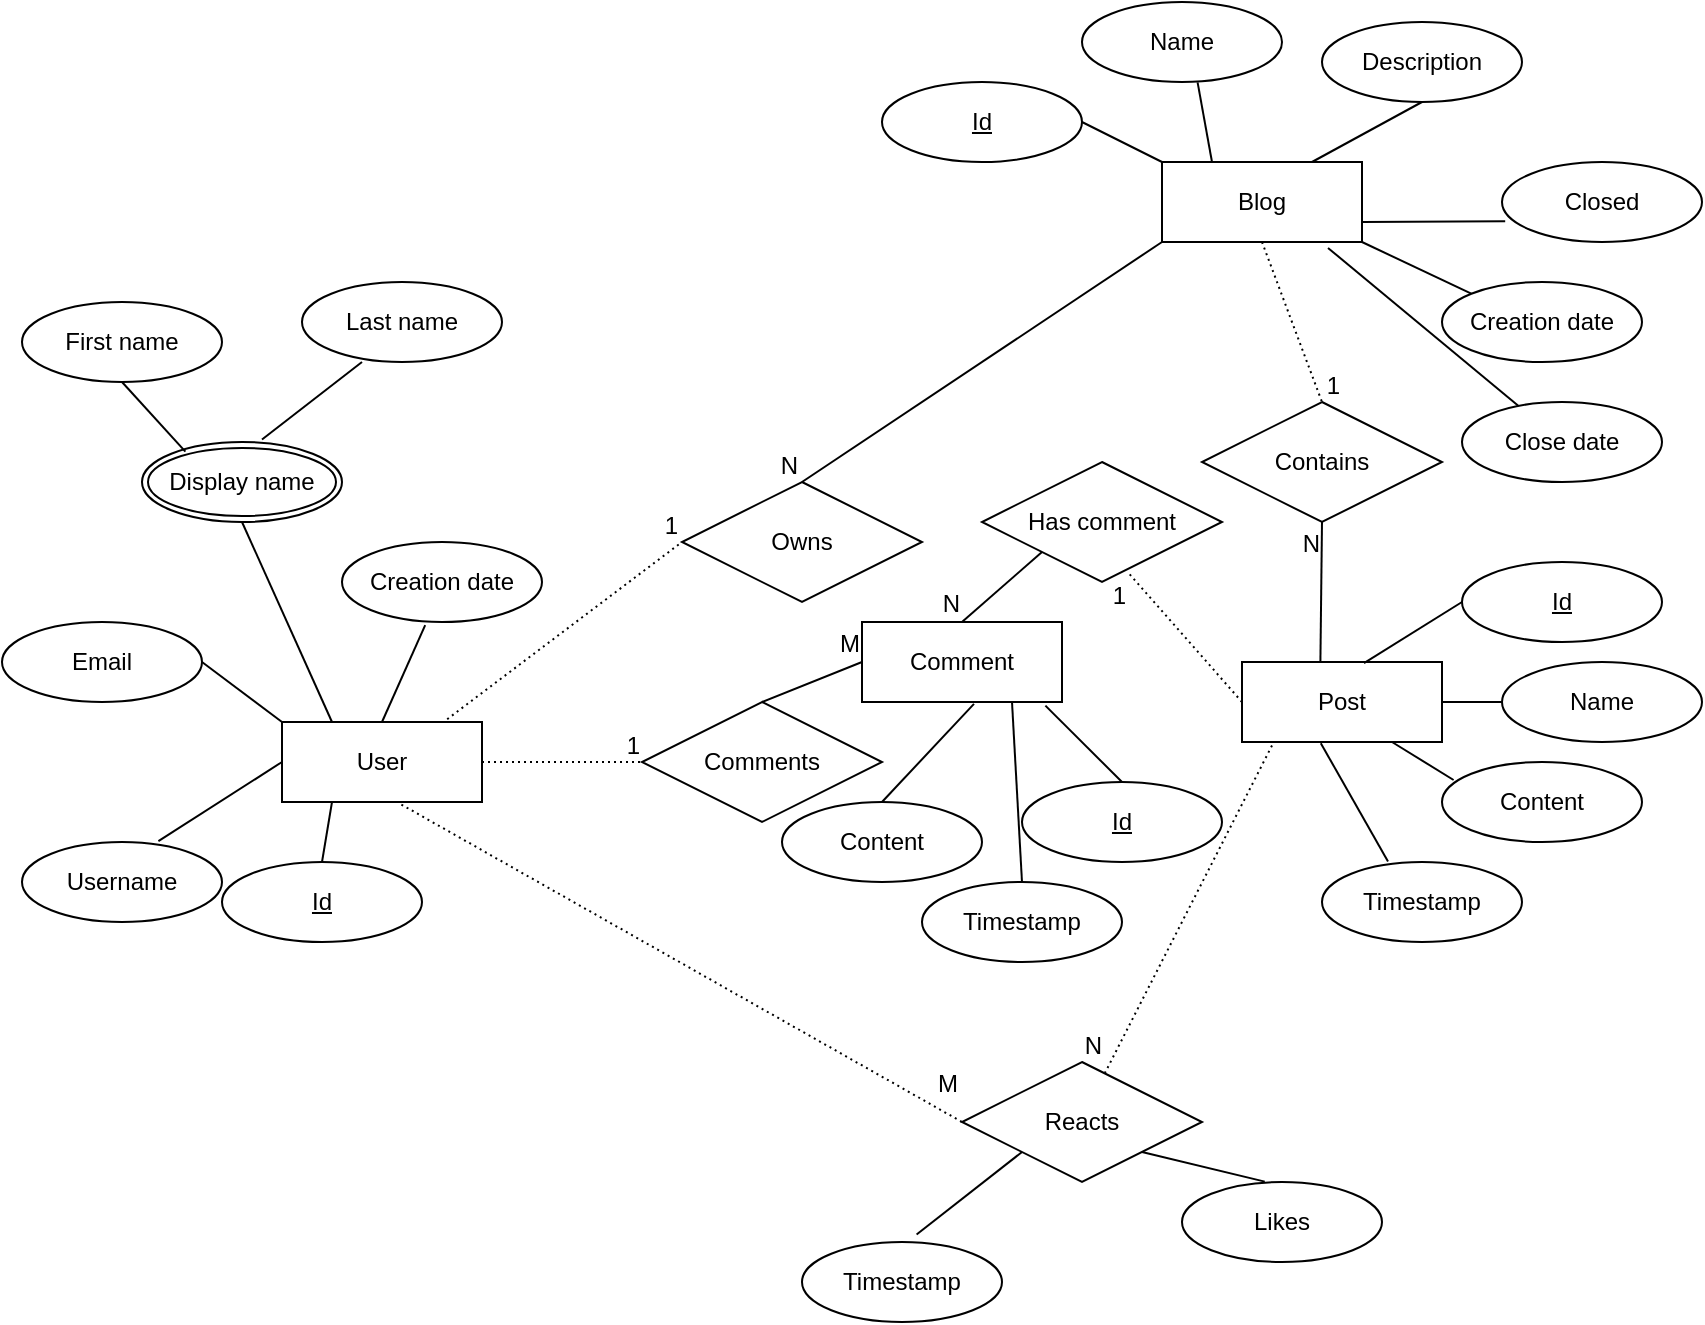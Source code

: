 <mxfile version="22.0.3" type="device" pages="2">
  <diagram id="QBBZsfTjLklfUlwgHT16" name="ER">
    <mxGraphModel dx="977" dy="1808" grid="1" gridSize="10" guides="1" tooltips="1" connect="1" arrows="1" fold="1" page="1" pageScale="1" pageWidth="850" pageHeight="1100" math="0" shadow="0">
      <root>
        <mxCell id="0" />
        <mxCell id="1" parent="0" />
        <mxCell id="vgqn45oNSrPJMTY8AZsU-1" value="User" style="whiteSpace=wrap;html=1;align=center;" parent="1" vertex="1">
          <mxGeometry x="200" y="240" width="100" height="40" as="geometry" />
        </mxCell>
        <mxCell id="vgqn45oNSrPJMTY8AZsU-2" value="Blog" style="whiteSpace=wrap;html=1;align=center;" parent="1" vertex="1">
          <mxGeometry x="640" y="-40" width="100" height="40" as="geometry" />
        </mxCell>
        <mxCell id="vgqn45oNSrPJMTY8AZsU-3" value="Post" style="whiteSpace=wrap;html=1;align=center;" parent="1" vertex="1">
          <mxGeometry x="680" y="210" width="100" height="40" as="geometry" />
        </mxCell>
        <mxCell id="vgqn45oNSrPJMTY8AZsU-6" value="" style="endArrow=none;html=1;rounded=0;entryX=0;entryY=0.5;entryDx=0;entryDy=0;exitX=0.682;exitY=-0.01;exitDx=0;exitDy=0;exitPerimeter=0;" parent="1" source="jcByMUfJDWqmCPSf8ufL-3" target="vgqn45oNSrPJMTY8AZsU-1" edge="1">
          <mxGeometry relative="1" as="geometry">
            <mxPoint x="155.201" y="295.796" as="sourcePoint" />
            <mxPoint x="300" y="180" as="targetPoint" />
          </mxGeometry>
        </mxCell>
        <mxCell id="vgqn45oNSrPJMTY8AZsU-7" value="Email" style="ellipse;whiteSpace=wrap;html=1;align=center;" parent="1" vertex="1">
          <mxGeometry x="60" y="190" width="100" height="40" as="geometry" />
        </mxCell>
        <mxCell id="vgqn45oNSrPJMTY8AZsU-8" value="" style="endArrow=none;html=1;rounded=0;exitX=1;exitY=0.5;exitDx=0;exitDy=0;entryX=0;entryY=0;entryDx=0;entryDy=0;" parent="1" source="vgqn45oNSrPJMTY8AZsU-7" target="vgqn45oNSrPJMTY8AZsU-1" edge="1">
          <mxGeometry relative="1" as="geometry">
            <mxPoint x="160" y="210" as="sourcePoint" />
            <mxPoint x="195" y="242" as="targetPoint" />
          </mxGeometry>
        </mxCell>
        <mxCell id="vgqn45oNSrPJMTY8AZsU-12" value="Owns" style="shape=rhombus;perimeter=rhombusPerimeter;whiteSpace=wrap;html=1;align=center;" parent="1" vertex="1">
          <mxGeometry x="400" y="120" width="120" height="60" as="geometry" />
        </mxCell>
        <mxCell id="Iti55XFrisjY62xXUfm9-5" value="Id" style="ellipse;whiteSpace=wrap;html=1;align=center;fontStyle=4;" parent="1" vertex="1">
          <mxGeometry x="500" y="-80" width="100" height="40" as="geometry" />
        </mxCell>
        <mxCell id="Iti55XFrisjY62xXUfm9-6" value="Name" style="ellipse;whiteSpace=wrap;html=1;align=center;" parent="1" vertex="1">
          <mxGeometry x="600" y="-120" width="100" height="40" as="geometry" />
        </mxCell>
        <mxCell id="Iti55XFrisjY62xXUfm9-7" value="Description" style="ellipse;whiteSpace=wrap;html=1;align=center;" parent="1" vertex="1">
          <mxGeometry x="720" y="-110" width="100" height="40" as="geometry" />
        </mxCell>
        <mxCell id="Iti55XFrisjY62xXUfm9-10" value="" style="endArrow=none;html=1;rounded=0;entryX=0;entryY=0;entryDx=0;entryDy=0;exitX=1;exitY=0.5;exitDx=0;exitDy=0;" parent="1" source="Iti55XFrisjY62xXUfm9-5" target="vgqn45oNSrPJMTY8AZsU-2" edge="1">
          <mxGeometry relative="1" as="geometry">
            <mxPoint x="590" y="-50" as="sourcePoint" />
            <mxPoint x="750" y="-50" as="targetPoint" />
          </mxGeometry>
        </mxCell>
        <mxCell id="Iti55XFrisjY62xXUfm9-11" value="" style="endArrow=none;html=1;rounded=0;exitX=0.578;exitY=1.005;exitDx=0;exitDy=0;exitPerimeter=0;entryX=0.25;entryY=0;entryDx=0;entryDy=0;" parent="1" source="Iti55XFrisjY62xXUfm9-6" target="vgqn45oNSrPJMTY8AZsU-2" edge="1">
          <mxGeometry relative="1" as="geometry">
            <mxPoint x="670" y="-70" as="sourcePoint" />
            <mxPoint x="830" y="-70" as="targetPoint" />
          </mxGeometry>
        </mxCell>
        <mxCell id="Iti55XFrisjY62xXUfm9-17" value="" style="endArrow=none;html=1;rounded=0;exitX=0.5;exitY=1;exitDx=0;exitDy=0;entryX=0.75;entryY=0;entryDx=0;entryDy=0;" parent="1" source="Iti55XFrisjY62xXUfm9-7" target="vgqn45oNSrPJMTY8AZsU-2" edge="1">
          <mxGeometry relative="1" as="geometry">
            <mxPoint x="770" y="-50" as="sourcePoint" />
            <mxPoint x="930" y="-50" as="targetPoint" />
          </mxGeometry>
        </mxCell>
        <mxCell id="7mkdaK61pJ0_qDaH9oDV-1" value="Contains" style="shape=rhombus;perimeter=rhombusPerimeter;whiteSpace=wrap;html=1;align=center;" parent="1" vertex="1">
          <mxGeometry x="660" y="80" width="120" height="60" as="geometry" />
        </mxCell>
        <mxCell id="7mkdaK61pJ0_qDaH9oDV-4" value="Comments" style="shape=rhombus;perimeter=rhombusPerimeter;whiteSpace=wrap;html=1;align=center;" parent="1" vertex="1">
          <mxGeometry x="380" y="230" width="120" height="60" as="geometry" />
        </mxCell>
        <mxCell id="7mkdaK61pJ0_qDaH9oDV-7" value="Content" style="ellipse;whiteSpace=wrap;html=1;align=center;" parent="1" vertex="1">
          <mxGeometry x="450" y="280" width="100" height="40" as="geometry" />
        </mxCell>
        <mxCell id="7mkdaK61pJ0_qDaH9oDV-10" value="Timestamp" style="ellipse;whiteSpace=wrap;html=1;align=center;" parent="1" vertex="1">
          <mxGeometry x="520" y="320" width="100" height="40" as="geometry" />
        </mxCell>
        <mxCell id="7mkdaK61pJ0_qDaH9oDV-13" value="Reacts" style="shape=rhombus;perimeter=rhombusPerimeter;whiteSpace=wrap;html=1;align=center;" parent="1" vertex="1">
          <mxGeometry x="540" y="410" width="120" height="60" as="geometry" />
        </mxCell>
        <mxCell id="7mkdaK61pJ0_qDaH9oDV-17" value="Id" style="ellipse;whiteSpace=wrap;html=1;align=center;fontStyle=4;" parent="1" vertex="1">
          <mxGeometry x="790" y="160" width="100" height="40" as="geometry" />
        </mxCell>
        <mxCell id="7mkdaK61pJ0_qDaH9oDV-19" value="Name" style="ellipse;whiteSpace=wrap;html=1;align=center;" parent="1" vertex="1">
          <mxGeometry x="810" y="210" width="100" height="40" as="geometry" />
        </mxCell>
        <mxCell id="7mkdaK61pJ0_qDaH9oDV-20" value="Content" style="ellipse;whiteSpace=wrap;html=1;align=center;" parent="1" vertex="1">
          <mxGeometry x="780" y="260" width="100" height="40" as="geometry" />
        </mxCell>
        <mxCell id="7mkdaK61pJ0_qDaH9oDV-22" value="Likes" style="ellipse;whiteSpace=wrap;html=1;align=center;" parent="1" vertex="1">
          <mxGeometry x="650" y="470" width="100" height="40" as="geometry" />
        </mxCell>
        <mxCell id="7mkdaK61pJ0_qDaH9oDV-23" value="" style="endArrow=none;html=1;rounded=0;exitX=1;exitY=1;exitDx=0;exitDy=0;entryX=0.414;entryY=-0.005;entryDx=0;entryDy=0;entryPerimeter=0;" parent="1" source="7mkdaK61pJ0_qDaH9oDV-13" target="7mkdaK61pJ0_qDaH9oDV-22" edge="1">
          <mxGeometry relative="1" as="geometry">
            <mxPoint x="630" y="460" as="sourcePoint" />
            <mxPoint x="790" y="460" as="targetPoint" />
          </mxGeometry>
        </mxCell>
        <mxCell id="7mkdaK61pJ0_qDaH9oDV-24" value="Timestamp" style="ellipse;whiteSpace=wrap;html=1;align=center;" parent="1" vertex="1">
          <mxGeometry x="720" y="310" width="100" height="40" as="geometry" />
        </mxCell>
        <mxCell id="7mkdaK61pJ0_qDaH9oDV-25" value="" style="endArrow=none;html=1;rounded=0;entryX=0.56;entryY=1.023;entryDx=0;entryDy=0;exitX=0.5;exitY=0;exitDx=0;exitDy=0;entryPerimeter=0;" parent="1" source="7mkdaK61pJ0_qDaH9oDV-7" target="D5YpH9xI_lSMcHo7-GSZ-1" edge="1">
          <mxGeometry relative="1" as="geometry">
            <mxPoint x="330" y="310" as="sourcePoint" />
            <mxPoint x="490" y="310" as="targetPoint" />
          </mxGeometry>
        </mxCell>
        <mxCell id="7mkdaK61pJ0_qDaH9oDV-26" value="" style="endArrow=none;html=1;rounded=0;exitX=0.75;exitY=1;exitDx=0;exitDy=0;entryX=0.5;entryY=0;entryDx=0;entryDy=0;" parent="1" source="D5YpH9xI_lSMcHo7-GSZ-1" target="7mkdaK61pJ0_qDaH9oDV-10" edge="1">
          <mxGeometry relative="1" as="geometry">
            <mxPoint x="490" y="370" as="sourcePoint" />
            <mxPoint x="650" y="370" as="targetPoint" />
          </mxGeometry>
        </mxCell>
        <mxCell id="7mkdaK61pJ0_qDaH9oDV-28" value="" style="endArrow=none;html=1;rounded=0;exitX=0.394;exitY=1.015;exitDx=0;exitDy=0;exitPerimeter=0;entryX=0.33;entryY=-0.005;entryDx=0;entryDy=0;entryPerimeter=0;" parent="1" source="vgqn45oNSrPJMTY8AZsU-3" target="7mkdaK61pJ0_qDaH9oDV-24" edge="1">
          <mxGeometry relative="1" as="geometry">
            <mxPoint x="680" y="400" as="sourcePoint" />
            <mxPoint x="840" y="400" as="targetPoint" />
          </mxGeometry>
        </mxCell>
        <mxCell id="7mkdaK61pJ0_qDaH9oDV-29" value="" style="endArrow=none;html=1;rounded=0;exitX=0.75;exitY=1;exitDx=0;exitDy=0;entryX=0.058;entryY=0.225;entryDx=0;entryDy=0;entryPerimeter=0;" parent="1" source="vgqn45oNSrPJMTY8AZsU-3" target="7mkdaK61pJ0_qDaH9oDV-20" edge="1">
          <mxGeometry relative="1" as="geometry">
            <mxPoint x="770" y="270" as="sourcePoint" />
            <mxPoint x="930" y="270" as="targetPoint" />
          </mxGeometry>
        </mxCell>
        <mxCell id="7mkdaK61pJ0_qDaH9oDV-30" value="" style="endArrow=none;html=1;rounded=0;exitX=1;exitY=0.5;exitDx=0;exitDy=0;entryX=0;entryY=0.5;entryDx=0;entryDy=0;" parent="1" source="vgqn45oNSrPJMTY8AZsU-3" target="7mkdaK61pJ0_qDaH9oDV-19" edge="1">
          <mxGeometry relative="1" as="geometry">
            <mxPoint x="890" y="260" as="sourcePoint" />
            <mxPoint x="1050" y="260" as="targetPoint" />
          </mxGeometry>
        </mxCell>
        <mxCell id="7mkdaK61pJ0_qDaH9oDV-31" value="" style="endArrow=none;html=1;rounded=0;exitX=0.61;exitY=0.015;exitDx=0;exitDy=0;exitPerimeter=0;entryX=0;entryY=0.5;entryDx=0;entryDy=0;" parent="1" source="vgqn45oNSrPJMTY8AZsU-3" target="7mkdaK61pJ0_qDaH9oDV-17" edge="1">
          <mxGeometry relative="1" as="geometry">
            <mxPoint x="730" y="160" as="sourcePoint" />
            <mxPoint x="890" y="160" as="targetPoint" />
          </mxGeometry>
        </mxCell>
        <mxCell id="7mkdaK61pJ0_qDaH9oDV-32" value="" style="endArrow=none;html=1;rounded=0;dashed=1;dashPattern=1 2;exitX=0.826;exitY=-0.035;exitDx=0;exitDy=0;exitPerimeter=0;entryX=0;entryY=0.5;entryDx=0;entryDy=0;" parent="1" source="vgqn45oNSrPJMTY8AZsU-1" target="vgqn45oNSrPJMTY8AZsU-12" edge="1">
          <mxGeometry relative="1" as="geometry">
            <mxPoint x="290" y="220" as="sourcePoint" />
            <mxPoint x="450" y="220" as="targetPoint" />
          </mxGeometry>
        </mxCell>
        <mxCell id="7mkdaK61pJ0_qDaH9oDV-33" value="1" style="resizable=0;html=1;whiteSpace=wrap;align=right;verticalAlign=bottom;" parent="7mkdaK61pJ0_qDaH9oDV-32" connectable="0" vertex="1">
          <mxGeometry x="1" relative="1" as="geometry" />
        </mxCell>
        <mxCell id="7mkdaK61pJ0_qDaH9oDV-34" value="" style="endArrow=none;html=1;rounded=0;exitX=0;exitY=1;exitDx=0;exitDy=0;entryX=0.5;entryY=0;entryDx=0;entryDy=0;" parent="1" source="vgqn45oNSrPJMTY8AZsU-2" target="vgqn45oNSrPJMTY8AZsU-12" edge="1">
          <mxGeometry relative="1" as="geometry">
            <mxPoint x="390" y="210" as="sourcePoint" />
            <mxPoint x="550" y="210" as="targetPoint" />
          </mxGeometry>
        </mxCell>
        <mxCell id="7mkdaK61pJ0_qDaH9oDV-35" value="N" style="resizable=0;html=1;whiteSpace=wrap;align=right;verticalAlign=bottom;" parent="7mkdaK61pJ0_qDaH9oDV-34" connectable="0" vertex="1">
          <mxGeometry x="1" relative="1" as="geometry" />
        </mxCell>
        <mxCell id="7mkdaK61pJ0_qDaH9oDV-36" value="" style="endArrow=none;html=1;rounded=0;dashed=1;dashPattern=1 2;exitX=0.5;exitY=1;exitDx=0;exitDy=0;entryX=0.5;entryY=0;entryDx=0;entryDy=0;" parent="1" source="vgqn45oNSrPJMTY8AZsU-2" target="7mkdaK61pJ0_qDaH9oDV-1" edge="1">
          <mxGeometry relative="1" as="geometry">
            <mxPoint x="660" y="20" as="sourcePoint" />
            <mxPoint x="820" y="20" as="targetPoint" />
          </mxGeometry>
        </mxCell>
        <mxCell id="7mkdaK61pJ0_qDaH9oDV-37" value="1" style="resizable=0;html=1;whiteSpace=wrap;align=right;verticalAlign=bottom;" parent="7mkdaK61pJ0_qDaH9oDV-36" connectable="0" vertex="1">
          <mxGeometry x="1" relative="1" as="geometry">
            <mxPoint x="10" as="offset" />
          </mxGeometry>
        </mxCell>
        <mxCell id="7mkdaK61pJ0_qDaH9oDV-38" value="" style="endArrow=none;html=1;rounded=0;entryX=0.5;entryY=1;entryDx=0;entryDy=0;exitX=0.392;exitY=-0.001;exitDx=0;exitDy=0;exitPerimeter=0;" parent="1" source="vgqn45oNSrPJMTY8AZsU-3" target="7mkdaK61pJ0_qDaH9oDV-1" edge="1">
          <mxGeometry relative="1" as="geometry">
            <mxPoint x="570" y="170" as="sourcePoint" />
            <mxPoint x="730" y="170" as="targetPoint" />
          </mxGeometry>
        </mxCell>
        <mxCell id="7mkdaK61pJ0_qDaH9oDV-39" value="N" style="resizable=0;html=1;whiteSpace=wrap;align=right;verticalAlign=bottom;" parent="7mkdaK61pJ0_qDaH9oDV-38" connectable="0" vertex="1">
          <mxGeometry x="1" relative="1" as="geometry">
            <mxPoint y="20" as="offset" />
          </mxGeometry>
        </mxCell>
        <mxCell id="7mkdaK61pJ0_qDaH9oDV-40" value="" style="endArrow=none;html=1;rounded=0;dashed=1;dashPattern=1 2;exitX=1;exitY=0.5;exitDx=0;exitDy=0;" parent="1" source="vgqn45oNSrPJMTY8AZsU-1" edge="1">
          <mxGeometry relative="1" as="geometry">
            <mxPoint x="310" y="250" as="sourcePoint" />
            <mxPoint x="380" y="260" as="targetPoint" />
          </mxGeometry>
        </mxCell>
        <mxCell id="7mkdaK61pJ0_qDaH9oDV-41" value="1" style="resizable=0;html=1;whiteSpace=wrap;align=right;verticalAlign=bottom;" parent="7mkdaK61pJ0_qDaH9oDV-40" connectable="0" vertex="1">
          <mxGeometry x="1" relative="1" as="geometry" />
        </mxCell>
        <mxCell id="7mkdaK61pJ0_qDaH9oDV-42" value="" style="endArrow=none;html=1;rounded=0;dashed=1;dashPattern=1 2;exitX=0;exitY=0.5;exitDx=0;exitDy=0;entryX=0.612;entryY=0.928;entryDx=0;entryDy=0;entryPerimeter=0;" parent="1" source="vgqn45oNSrPJMTY8AZsU-3" target="D5YpH9xI_lSMcHo7-GSZ-7" edge="1">
          <mxGeometry relative="1" as="geometry">
            <mxPoint x="510" y="200" as="sourcePoint" />
            <mxPoint x="620" y="190" as="targetPoint" />
          </mxGeometry>
        </mxCell>
        <mxCell id="7mkdaK61pJ0_qDaH9oDV-43" value="1" style="resizable=0;html=1;whiteSpace=wrap;align=right;verticalAlign=bottom;" parent="7mkdaK61pJ0_qDaH9oDV-42" connectable="0" vertex="1">
          <mxGeometry x="1" relative="1" as="geometry">
            <mxPoint y="20" as="offset" />
          </mxGeometry>
        </mxCell>
        <mxCell id="7mkdaK61pJ0_qDaH9oDV-44" value="" style="endArrow=none;html=1;rounded=0;dashed=1;dashPattern=1 2;exitX=0.597;exitY=1.032;exitDx=0;exitDy=0;exitPerimeter=0;entryX=0;entryY=0.5;entryDx=0;entryDy=0;" parent="1" source="vgqn45oNSrPJMTY8AZsU-1" target="7mkdaK61pJ0_qDaH9oDV-13" edge="1">
          <mxGeometry relative="1" as="geometry">
            <mxPoint x="300" y="440" as="sourcePoint" />
            <mxPoint x="460" y="440" as="targetPoint" />
          </mxGeometry>
        </mxCell>
        <mxCell id="7mkdaK61pJ0_qDaH9oDV-45" value="M" style="resizable=0;html=1;whiteSpace=wrap;align=right;verticalAlign=bottom;" parent="7mkdaK61pJ0_qDaH9oDV-44" connectable="0" vertex="1">
          <mxGeometry x="1" relative="1" as="geometry">
            <mxPoint y="-10" as="offset" />
          </mxGeometry>
        </mxCell>
        <mxCell id="7mkdaK61pJ0_qDaH9oDV-46" value="" style="endArrow=none;html=1;rounded=0;dashed=1;dashPattern=1 2;exitX=0.15;exitY=1.044;exitDx=0;exitDy=0;exitPerimeter=0;entryX=0.596;entryY=0.09;entryDx=0;entryDy=0;entryPerimeter=0;" parent="1" source="vgqn45oNSrPJMTY8AZsU-3" target="7mkdaK61pJ0_qDaH9oDV-13" edge="1">
          <mxGeometry relative="1" as="geometry">
            <mxPoint x="630" y="370" as="sourcePoint" />
            <mxPoint x="790" y="370" as="targetPoint" />
          </mxGeometry>
        </mxCell>
        <mxCell id="7mkdaK61pJ0_qDaH9oDV-47" value="N" style="resizable=0;html=1;whiteSpace=wrap;align=right;verticalAlign=bottom;" parent="7mkdaK61pJ0_qDaH9oDV-46" connectable="0" vertex="1">
          <mxGeometry x="1" relative="1" as="geometry">
            <mxPoint y="-5" as="offset" />
          </mxGeometry>
        </mxCell>
        <mxCell id="u60Jp6uPrQWGKXFkIYAg-1" value="Display name" style="ellipse;shape=doubleEllipse;margin=3;whiteSpace=wrap;html=1;align=center;" parent="1" vertex="1">
          <mxGeometry x="130" y="100" width="100" height="40" as="geometry" />
        </mxCell>
        <mxCell id="u60Jp6uPrQWGKXFkIYAg-2" value="" style="endArrow=none;html=1;rounded=0;exitX=0.5;exitY=1;exitDx=0;exitDy=0;entryX=0.25;entryY=0;entryDx=0;entryDy=0;" parent="1" source="u60Jp6uPrQWGKXFkIYAg-1" target="vgqn45oNSrPJMTY8AZsU-1" edge="1">
          <mxGeometry relative="1" as="geometry">
            <mxPoint x="100" y="170" as="sourcePoint" />
            <mxPoint x="260" y="170" as="targetPoint" />
          </mxGeometry>
        </mxCell>
        <mxCell id="u60Jp6uPrQWGKXFkIYAg-3" value="" style="endArrow=none;html=1;rounded=0;exitX=0.6;exitY=-0.032;exitDx=0;exitDy=0;exitPerimeter=0;" parent="1" source="u60Jp6uPrQWGKXFkIYAg-1" edge="1">
          <mxGeometry relative="1" as="geometry">
            <mxPoint x="200" y="80" as="sourcePoint" />
            <mxPoint x="240" y="60" as="targetPoint" />
          </mxGeometry>
        </mxCell>
        <mxCell id="u60Jp6uPrQWGKXFkIYAg-4" value="" style="endArrow=none;html=1;rounded=0;entryX=0.217;entryY=0.121;entryDx=0;entryDy=0;entryPerimeter=0;exitX=0.5;exitY=1;exitDx=0;exitDy=0;" parent="1" source="u60Jp6uPrQWGKXFkIYAg-5" target="u60Jp6uPrQWGKXFkIYAg-1" edge="1">
          <mxGeometry relative="1" as="geometry">
            <mxPoint x="120" y="70" as="sourcePoint" />
            <mxPoint x="270" y="60" as="targetPoint" />
          </mxGeometry>
        </mxCell>
        <mxCell id="u60Jp6uPrQWGKXFkIYAg-5" value="First name" style="ellipse;whiteSpace=wrap;html=1;align=center;" parent="1" vertex="1">
          <mxGeometry x="70" y="30" width="100" height="40" as="geometry" />
        </mxCell>
        <mxCell id="u60Jp6uPrQWGKXFkIYAg-6" value="Last name" style="ellipse;whiteSpace=wrap;html=1;align=center;" parent="1" vertex="1">
          <mxGeometry x="210" y="20" width="100" height="40" as="geometry" />
        </mxCell>
        <mxCell id="D5YpH9xI_lSMcHo7-GSZ-1" value="Comment" style="whiteSpace=wrap;html=1;align=center;" parent="1" vertex="1">
          <mxGeometry x="490" y="190" width="100" height="40" as="geometry" />
        </mxCell>
        <mxCell id="D5YpH9xI_lSMcHo7-GSZ-2" value="&lt;u&gt;Id&lt;/u&gt;" style="ellipse;whiteSpace=wrap;html=1;align=center;" parent="1" vertex="1">
          <mxGeometry x="570" y="270" width="100" height="40" as="geometry" />
        </mxCell>
        <mxCell id="D5YpH9xI_lSMcHo7-GSZ-4" value="" style="endArrow=none;html=1;rounded=0;exitX=0.917;exitY=1.045;exitDx=0;exitDy=0;exitPerimeter=0;entryX=0.5;entryY=0;entryDx=0;entryDy=0;" parent="1" source="D5YpH9xI_lSMcHo7-GSZ-1" target="D5YpH9xI_lSMcHo7-GSZ-2" edge="1">
          <mxGeometry relative="1" as="geometry">
            <mxPoint x="630" y="280" as="sourcePoint" />
            <mxPoint x="790" y="280" as="targetPoint" />
          </mxGeometry>
        </mxCell>
        <mxCell id="D5YpH9xI_lSMcHo7-GSZ-5" value="" style="endArrow=none;html=1;rounded=0;exitX=0.5;exitY=0;exitDx=0;exitDy=0;entryX=0;entryY=0.5;entryDx=0;entryDy=0;" parent="1" source="7mkdaK61pJ0_qDaH9oDV-4" target="D5YpH9xI_lSMcHo7-GSZ-1" edge="1">
          <mxGeometry relative="1" as="geometry">
            <mxPoint x="430" y="210" as="sourcePoint" />
            <mxPoint x="590" y="210" as="targetPoint" />
          </mxGeometry>
        </mxCell>
        <mxCell id="D5YpH9xI_lSMcHo7-GSZ-6" value="M" style="resizable=0;html=1;whiteSpace=wrap;align=right;verticalAlign=bottom;" parent="D5YpH9xI_lSMcHo7-GSZ-5" connectable="0" vertex="1">
          <mxGeometry x="1" relative="1" as="geometry" />
        </mxCell>
        <mxCell id="D5YpH9xI_lSMcHo7-GSZ-7" value="Has comment" style="shape=rhombus;perimeter=rhombusPerimeter;whiteSpace=wrap;html=1;align=center;" parent="1" vertex="1">
          <mxGeometry x="550" y="110" width="120" height="60" as="geometry" />
        </mxCell>
        <mxCell id="D5YpH9xI_lSMcHo7-GSZ-8" value="" style="endArrow=none;html=1;rounded=0;exitX=0;exitY=1;exitDx=0;exitDy=0;entryX=0.5;entryY=0;entryDx=0;entryDy=0;" parent="1" source="D5YpH9xI_lSMcHo7-GSZ-7" target="D5YpH9xI_lSMcHo7-GSZ-1" edge="1">
          <mxGeometry relative="1" as="geometry">
            <mxPoint x="450" y="180" as="sourcePoint" />
            <mxPoint x="610" y="180" as="targetPoint" />
          </mxGeometry>
        </mxCell>
        <mxCell id="D5YpH9xI_lSMcHo7-GSZ-9" value="N" style="resizable=0;html=1;whiteSpace=wrap;align=right;verticalAlign=bottom;" parent="D5YpH9xI_lSMcHo7-GSZ-8" connectable="0" vertex="1">
          <mxGeometry x="1" relative="1" as="geometry" />
        </mxCell>
        <mxCell id="jcByMUfJDWqmCPSf8ufL-1" value="&lt;u&gt;Id&lt;/u&gt;" style="ellipse;whiteSpace=wrap;html=1;align=center;" parent="1" vertex="1">
          <mxGeometry x="170" y="310" width="100" height="40" as="geometry" />
        </mxCell>
        <mxCell id="jcByMUfJDWqmCPSf8ufL-2" value="" style="endArrow=none;html=1;rounded=0;exitX=0.25;exitY=1;exitDx=0;exitDy=0;entryX=0.5;entryY=0;entryDx=0;entryDy=0;" parent="1" source="vgqn45oNSrPJMTY8AZsU-1" target="jcByMUfJDWqmCPSf8ufL-1" edge="1">
          <mxGeometry relative="1" as="geometry">
            <mxPoint x="210" y="410" as="sourcePoint" />
            <mxPoint x="370" y="410" as="targetPoint" />
          </mxGeometry>
        </mxCell>
        <mxCell id="jcByMUfJDWqmCPSf8ufL-3" value="Username" style="ellipse;whiteSpace=wrap;html=1;align=center;" parent="1" vertex="1">
          <mxGeometry x="70" y="300" width="100" height="40" as="geometry" />
        </mxCell>
        <mxCell id="DWKkdfe3q-Wya2ZVW0F5-1" value="Creation date" style="ellipse;whiteSpace=wrap;html=1;align=center;" vertex="1" parent="1">
          <mxGeometry x="230" y="150" width="100" height="40" as="geometry" />
        </mxCell>
        <mxCell id="DWKkdfe3q-Wya2ZVW0F5-2" value="" style="endArrow=none;html=1;rounded=0;exitX=0.416;exitY=1.038;exitDx=0;exitDy=0;exitPerimeter=0;entryX=0.5;entryY=0;entryDx=0;entryDy=0;" edge="1" parent="1" source="DWKkdfe3q-Wya2ZVW0F5-1" target="vgqn45oNSrPJMTY8AZsU-1">
          <mxGeometry relative="1" as="geometry">
            <mxPoint x="260" y="390" as="sourcePoint" />
            <mxPoint x="420" y="390" as="targetPoint" />
          </mxGeometry>
        </mxCell>
        <mxCell id="DWKkdfe3q-Wya2ZVW0F5-3" value="Closed" style="ellipse;whiteSpace=wrap;html=1;align=center;" vertex="1" parent="1">
          <mxGeometry x="810" y="-40" width="100" height="40" as="geometry" />
        </mxCell>
        <mxCell id="DWKkdfe3q-Wya2ZVW0F5-4" value="" style="endArrow=none;html=1;rounded=0;exitX=1;exitY=0.75;exitDx=0;exitDy=0;entryX=0.016;entryY=0.74;entryDx=0;entryDy=0;entryPerimeter=0;" edge="1" parent="1" source="vgqn45oNSrPJMTY8AZsU-2" target="DWKkdfe3q-Wya2ZVW0F5-3">
          <mxGeometry relative="1" as="geometry">
            <mxPoint x="780" y="20" as="sourcePoint" />
            <mxPoint x="940" y="20" as="targetPoint" />
          </mxGeometry>
        </mxCell>
        <mxCell id="DWKkdfe3q-Wya2ZVW0F5-5" value="Creation date" style="ellipse;whiteSpace=wrap;html=1;align=center;" vertex="1" parent="1">
          <mxGeometry x="780" y="20" width="100" height="40" as="geometry" />
        </mxCell>
        <mxCell id="DWKkdfe3q-Wya2ZVW0F5-6" value="" style="endArrow=none;html=1;rounded=0;exitX=1;exitY=1;exitDx=0;exitDy=0;entryX=0;entryY=0;entryDx=0;entryDy=0;" edge="1" parent="1" source="vgqn45oNSrPJMTY8AZsU-2" target="DWKkdfe3q-Wya2ZVW0F5-5">
          <mxGeometry relative="1" as="geometry">
            <mxPoint x="750" y="40" as="sourcePoint" />
            <mxPoint x="910" y="40" as="targetPoint" />
          </mxGeometry>
        </mxCell>
        <mxCell id="DWKkdfe3q-Wya2ZVW0F5-7" value="Close date" style="ellipse;whiteSpace=wrap;html=1;align=center;" vertex="1" parent="1">
          <mxGeometry x="790" y="80" width="100" height="40" as="geometry" />
        </mxCell>
        <mxCell id="DWKkdfe3q-Wya2ZVW0F5-8" value="" style="endArrow=none;html=1;rounded=0;exitX=0.83;exitY=1.074;exitDx=0;exitDy=0;exitPerimeter=0;" edge="1" parent="1" source="vgqn45oNSrPJMTY8AZsU-2" target="DWKkdfe3q-Wya2ZVW0F5-7">
          <mxGeometry relative="1" as="geometry">
            <mxPoint x="740" y="40" as="sourcePoint" />
            <mxPoint x="900" y="40" as="targetPoint" />
          </mxGeometry>
        </mxCell>
        <mxCell id="C6P9SxgFrEHOwYFoAkOB-1" value="Timestamp" style="ellipse;whiteSpace=wrap;html=1;align=center;" vertex="1" parent="1">
          <mxGeometry x="460" y="500" width="100" height="40" as="geometry" />
        </mxCell>
        <mxCell id="C6P9SxgFrEHOwYFoAkOB-2" value="" style="endArrow=none;html=1;rounded=0;entryX=0;entryY=1;entryDx=0;entryDy=0;exitX=0.573;exitY=-0.093;exitDx=0;exitDy=0;exitPerimeter=0;" edge="1" parent="1" source="C6P9SxgFrEHOwYFoAkOB-1" target="7mkdaK61pJ0_qDaH9oDV-13">
          <mxGeometry relative="1" as="geometry">
            <mxPoint x="300" y="460" as="sourcePoint" />
            <mxPoint x="460" y="460" as="targetPoint" />
          </mxGeometry>
        </mxCell>
      </root>
    </mxGraphModel>
  </diagram>
  <diagram id="voAjGO9JHyhUi_zDIZNr" name="DB">
    <mxGraphModel dx="1876" dy="1843" grid="1" gridSize="10" guides="1" tooltips="1" connect="1" arrows="1" fold="1" page="1" pageScale="1" pageWidth="850" pageHeight="1100" math="0" shadow="0">
      <root>
        <mxCell id="0" />
        <mxCell id="1" parent="0" />
        <mxCell id="l8OVH8dzSzYQgxerGsoZ-5" value="User" style="swimlane;fontStyle=0;childLayout=stackLayout;horizontal=1;startSize=26;horizontalStack=0;resizeParent=1;resizeParentMax=0;resizeLast=0;collapsible=1;marginBottom=0;align=center;fontSize=14;" parent="1" vertex="1">
          <mxGeometry x="-60" y="160" width="320" height="240" as="geometry">
            <mxRectangle x="80" y="160" width="70" height="30" as="alternateBounds" />
          </mxGeometry>
        </mxCell>
        <mxCell id="l8OVH8dzSzYQgxerGsoZ-6" value="&lt;u&gt;user_id&amp;nbsp;(integer)&lt;/u&gt;" style="text;strokeColor=none;fillColor=none;spacingLeft=4;spacingRight=4;overflow=hidden;rotatable=0;points=[[0,0.5],[1,0.5]];portConstraint=eastwest;fontSize=12;whiteSpace=wrap;html=1;" parent="l8OVH8dzSzYQgxerGsoZ-5" vertex="1">
          <mxGeometry y="26" width="320" height="30" as="geometry" />
        </mxCell>
        <mxCell id="9IwvTgSIWxvnpYB0nVwB-4" value="username (varchar(30)) *not null, unique*" style="text;strokeColor=none;fillColor=none;spacingLeft=4;spacingRight=4;overflow=hidden;rotatable=0;points=[[0,0.5],[1,0.5]];portConstraint=eastwest;fontSize=12;whiteSpace=wrap;html=1;" parent="l8OVH8dzSzYQgxerGsoZ-5" vertex="1">
          <mxGeometry y="56" width="320" height="30" as="geometry" />
        </mxCell>
        <mxCell id="l8OVH8dzSzYQgxerGsoZ-7" value="email (varchar(500)) *not null, unique*" style="text;strokeColor=none;fillColor=none;spacingLeft=4;spacingRight=4;overflow=hidden;rotatable=0;points=[[0,0.5],[1,0.5]];portConstraint=eastwest;fontSize=12;whiteSpace=wrap;html=1;" parent="l8OVH8dzSzYQgxerGsoZ-5" vertex="1">
          <mxGeometry y="86" width="320" height="34" as="geometry" />
        </mxCell>
        <mxCell id="tDYf-KkQ8Ar3QBNy7ON_-3" value="first_name (varchar(30))" style="text;strokeColor=none;fillColor=none;spacingLeft=4;spacingRight=4;overflow=hidden;rotatable=0;points=[[0,0.5],[1,0.5]];portConstraint=eastwest;fontSize=12;whiteSpace=wrap;html=1;" parent="l8OVH8dzSzYQgxerGsoZ-5" vertex="1">
          <mxGeometry y="120" width="320" height="30" as="geometry" />
        </mxCell>
        <mxCell id="tDYf-KkQ8Ar3QBNy7ON_-4" value="last_name (varchar(30))" style="text;strokeColor=none;fillColor=none;spacingLeft=4;spacingRight=4;overflow=hidden;rotatable=0;points=[[0,0.5],[1,0.5]];portConstraint=eastwest;fontSize=12;whiteSpace=wrap;html=1;" parent="l8OVH8dzSzYQgxerGsoZ-5" vertex="1">
          <mxGeometry y="150" width="320" height="30" as="geometry" />
        </mxCell>
        <mxCell id="ccgy-Y5g5T7ZZTxfNxLT-1" value="creation_date (date) *not null, current timestamp*" style="text;strokeColor=none;fillColor=none;spacingLeft=4;spacingRight=4;overflow=hidden;rotatable=0;points=[[0,0.5],[1,0.5]];portConstraint=eastwest;fontSize=12;whiteSpace=wrap;html=1;" vertex="1" parent="l8OVH8dzSzYQgxerGsoZ-5">
          <mxGeometry y="180" width="320" height="30" as="geometry" />
        </mxCell>
        <mxCell id="6oxXyqX8SLU0QCV0opMY-1" value="status (varchar) *not null, default OK*" style="text;strokeColor=none;fillColor=none;spacingLeft=4;spacingRight=4;overflow=hidden;rotatable=0;points=[[0,0.5],[1,0.5]];portConstraint=eastwest;fontSize=12;whiteSpace=wrap;html=1;" vertex="1" parent="l8OVH8dzSzYQgxerGsoZ-5">
          <mxGeometry y="210" width="320" height="30" as="geometry" />
        </mxCell>
        <mxCell id="5BtsrL-HvqDBKt3VTNDS-1" value="Blog" style="swimlane;fontStyle=0;childLayout=stackLayout;horizontal=1;startSize=26;horizontalStack=0;resizeParent=1;resizeParentMax=0;resizeLast=0;collapsible=1;marginBottom=0;align=center;fontSize=14;" parent="1" vertex="1">
          <mxGeometry x="310" y="160" width="210" height="236" as="geometry" />
        </mxCell>
        <mxCell id="5BtsrL-HvqDBKt3VTNDS-2" value="&lt;u&gt;blog_id&amp;nbsp;(integer)&lt;/u&gt;" style="text;strokeColor=none;fillColor=none;spacingLeft=4;spacingRight=4;overflow=hidden;rotatable=0;points=[[0,0.5],[1,0.5]];portConstraint=eastwest;fontSize=12;whiteSpace=wrap;html=1;" parent="5BtsrL-HvqDBKt3VTNDS-1" vertex="1">
          <mxGeometry y="26" width="210" height="30" as="geometry" />
        </mxCell>
        <mxCell id="5BtsrL-HvqDBKt3VTNDS-3" value="name varchar(100) *not null, unique*" style="text;strokeColor=none;fillColor=none;spacingLeft=4;spacingRight=4;overflow=hidden;rotatable=0;points=[[0,0.5],[1,0.5]];portConstraint=eastwest;fontSize=12;whiteSpace=wrap;html=1;" parent="5BtsrL-HvqDBKt3VTNDS-1" vertex="1">
          <mxGeometry y="56" width="210" height="30" as="geometry" />
        </mxCell>
        <mxCell id="5BtsrL-HvqDBKt3VTNDS-4" value="description (varchar(500))" style="text;strokeColor=none;fillColor=none;spacingLeft=4;spacingRight=4;overflow=hidden;rotatable=0;points=[[0,0.5],[1,0.5]];portConstraint=eastwest;fontSize=12;whiteSpace=wrap;html=1;" parent="5BtsrL-HvqDBKt3VTNDS-1" vertex="1">
          <mxGeometry y="86" width="210" height="30" as="geometry" />
        </mxCell>
        <mxCell id="9IwvTgSIWxvnpYB0nVwB-1" value="user_id *not null*" style="text;strokeColor=none;fillColor=none;spacingLeft=4;spacingRight=4;overflow=hidden;rotatable=0;points=[[0,0.5],[1,0.5]];portConstraint=eastwest;fontSize=12;whiteSpace=wrap;html=1;" parent="5BtsrL-HvqDBKt3VTNDS-1" vertex="1">
          <mxGeometry y="116" width="210" height="30" as="geometry" />
        </mxCell>
        <mxCell id="IIUC0Rwfm-xv7O2Hfl4k-1" value="status (varchar) *not null, default OPEN*" style="text;strokeColor=none;fillColor=none;spacingLeft=4;spacingRight=4;overflow=hidden;rotatable=0;points=[[0,0.5],[1,0.5]];portConstraint=eastwest;fontSize=12;whiteSpace=wrap;html=1;" vertex="1" parent="5BtsrL-HvqDBKt3VTNDS-1">
          <mxGeometry y="146" width="210" height="30" as="geometry" />
        </mxCell>
        <mxCell id="QM9N7KZkmHD8ZzntdknU-1" value="creation_date (date) *not null, current date*" style="text;strokeColor=none;fillColor=none;spacingLeft=4;spacingRight=4;overflow=hidden;rotatable=0;points=[[0,0.5],[1,0.5]];portConstraint=eastwest;fontSize=12;whiteSpace=wrap;html=1;" vertex="1" parent="5BtsrL-HvqDBKt3VTNDS-1">
          <mxGeometry y="176" width="210" height="30" as="geometry" />
        </mxCell>
        <mxCell id="QM9N7KZkmHD8ZzntdknU-2" value="close_date (date)" style="text;strokeColor=none;fillColor=none;spacingLeft=4;spacingRight=4;overflow=hidden;rotatable=0;points=[[0,0.5],[1,0.5]];portConstraint=eastwest;fontSize=12;whiteSpace=wrap;html=1;" vertex="1" parent="5BtsrL-HvqDBKt3VTNDS-1">
          <mxGeometry y="206" width="210" height="30" as="geometry" />
        </mxCell>
        <mxCell id="UETDe_WqeeeHMU5HVVAe-1" value="Post" style="swimlane;fontStyle=0;childLayout=stackLayout;horizontal=1;startSize=26;horizontalStack=0;resizeParent=1;resizeParentMax=0;resizeLast=0;collapsible=1;marginBottom=0;align=center;fontSize=14;" parent="1" vertex="1">
          <mxGeometry x="560" y="160" width="200" height="176" as="geometry" />
        </mxCell>
        <mxCell id="UETDe_WqeeeHMU5HVVAe-2" value="&lt;u&gt;post_id (integer)&lt;/u&gt;" style="text;strokeColor=none;fillColor=none;spacingLeft=4;spacingRight=4;overflow=hidden;rotatable=0;points=[[0,0.5],[1,0.5]];portConstraint=eastwest;fontSize=12;whiteSpace=wrap;html=1;" parent="UETDe_WqeeeHMU5HVVAe-1" vertex="1">
          <mxGeometry y="26" width="200" height="30" as="geometry" />
        </mxCell>
        <mxCell id="UETDe_WqeeeHMU5HVVAe-3" value="title (varchar(100))" style="text;strokeColor=none;fillColor=none;spacingLeft=4;spacingRight=4;overflow=hidden;rotatable=0;points=[[0,0.5],[1,0.5]];portConstraint=eastwest;fontSize=12;whiteSpace=wrap;html=1;" parent="UETDe_WqeeeHMU5HVVAe-1" vertex="1">
          <mxGeometry y="56" width="200" height="30" as="geometry" />
        </mxCell>
        <mxCell id="UETDe_WqeeeHMU5HVVAe-4" value="content (varchar) *not null*" style="text;strokeColor=none;fillColor=none;spacingLeft=4;spacingRight=4;overflow=hidden;rotatable=0;points=[[0,0.5],[1,0.5]];portConstraint=eastwest;fontSize=12;whiteSpace=wrap;html=1;" parent="UETDe_WqeeeHMU5HVVAe-1" vertex="1">
          <mxGeometry y="86" width="200" height="30" as="geometry" />
        </mxCell>
        <mxCell id="nRuG3rUYAse_rThSUZo4-9" value="timestamp (timestamp) *not null, current timestamp*" style="text;strokeColor=none;fillColor=none;spacingLeft=4;spacingRight=4;overflow=hidden;rotatable=0;points=[[0,0.5],[1,0.5]];portConstraint=eastwest;fontSize=12;whiteSpace=wrap;html=1;" parent="UETDe_WqeeeHMU5HVVAe-1" vertex="1">
          <mxGeometry y="116" width="200" height="30" as="geometry" />
        </mxCell>
        <mxCell id="9IwvTgSIWxvnpYB0nVwB-3" value="blog_id *not null*" style="text;strokeColor=none;fillColor=none;spacingLeft=4;spacingRight=4;overflow=hidden;rotatable=0;points=[[0,0.5],[1,0.5]];portConstraint=eastwest;fontSize=12;whiteSpace=wrap;html=1;" parent="UETDe_WqeeeHMU5HVVAe-1" vertex="1">
          <mxGeometry y="146" width="200" height="30" as="geometry" />
        </mxCell>
        <mxCell id="r1DPtEVXlcwi8o6Nbw3D-1" value="Comment" style="swimlane;fontStyle=0;childLayout=stackLayout;horizontal=1;startSize=26;horizontalStack=0;resizeParent=1;resizeParentMax=0;resizeLast=0;collapsible=1;marginBottom=0;align=center;fontSize=14;" parent="1" vertex="1">
          <mxGeometry x="320" y="440" width="190" height="190" as="geometry" />
        </mxCell>
        <mxCell id="r1DPtEVXlcwi8o6Nbw3D-4" value="&lt;u&gt;id (integer)&lt;/u&gt;" style="text;strokeColor=none;fillColor=none;spacingLeft=4;spacingRight=4;overflow=hidden;rotatable=0;points=[[0,0.5],[1,0.5]];portConstraint=eastwest;fontSize=12;whiteSpace=wrap;html=1;" parent="r1DPtEVXlcwi8o6Nbw3D-1" vertex="1">
          <mxGeometry y="26" width="190" height="30" as="geometry" />
        </mxCell>
        <mxCell id="r1DPtEVXlcwi8o6Nbw3D-2" value="user_id *not null*" style="text;strokeColor=none;fillColor=none;spacingLeft=4;spacingRight=4;overflow=hidden;rotatable=0;points=[[0,0.5],[1,0.5]];portConstraint=eastwest;fontSize=12;whiteSpace=wrap;html=1;" parent="r1DPtEVXlcwi8o6Nbw3D-1" vertex="1">
          <mxGeometry y="56" width="190" height="30" as="geometry" />
        </mxCell>
        <mxCell id="r1DPtEVXlcwi8o6Nbw3D-3" value="post_id *not null*" style="text;strokeColor=none;fillColor=none;spacingLeft=4;spacingRight=4;overflow=hidden;rotatable=0;points=[[0,0.5],[1,0.5]];portConstraint=eastwest;fontSize=12;whiteSpace=wrap;html=1;" parent="r1DPtEVXlcwi8o6Nbw3D-1" vertex="1">
          <mxGeometry y="86" width="190" height="30" as="geometry" />
        </mxCell>
        <mxCell id="ias5oTH1rkeyML218Uc5-1" value="content (varchar) *not null*" style="text;strokeColor=none;fillColor=none;spacingLeft=4;spacingRight=4;overflow=hidden;rotatable=0;points=[[0,0.5],[1,0.5]];portConstraint=eastwest;fontSize=12;whiteSpace=wrap;html=1;" parent="r1DPtEVXlcwi8o6Nbw3D-1" vertex="1">
          <mxGeometry y="116" width="190" height="30" as="geometry" />
        </mxCell>
        <mxCell id="7P7w8ElwsKQZ5v-aKUKC-1" value="timestamp (timestamp) *not null, current timestamp*" style="text;strokeColor=none;fillColor=none;spacingLeft=4;spacingRight=4;overflow=hidden;rotatable=0;points=[[0,0.5],[1,0.5]];portConstraint=eastwest;fontSize=12;whiteSpace=wrap;html=1;" parent="r1DPtEVXlcwi8o6Nbw3D-1" vertex="1">
          <mxGeometry y="146" width="190" height="44" as="geometry" />
        </mxCell>
        <mxCell id="-_iOnbP_ZmQqWDB-B12C-1" value="Reaction" style="swimlane;fontStyle=0;childLayout=stackLayout;horizontal=1;startSize=26;horizontalStack=0;resizeParent=1;resizeParentMax=0;resizeLast=0;collapsible=1;marginBottom=0;align=center;fontSize=14;" parent="1" vertex="1">
          <mxGeometry x="320" y="-20" width="230" height="160" as="geometry" />
        </mxCell>
        <mxCell id="-_iOnbP_ZmQqWDB-B12C-2" value="&lt;u&gt;user_id&lt;/u&gt;" style="text;strokeColor=none;fillColor=none;spacingLeft=4;spacingRight=4;overflow=hidden;rotatable=0;points=[[0,0.5],[1,0.5]];portConstraint=eastwest;fontSize=12;whiteSpace=wrap;html=1;" parent="-_iOnbP_ZmQqWDB-B12C-1" vertex="1">
          <mxGeometry y="26" width="230" height="30" as="geometry" />
        </mxCell>
        <mxCell id="-_iOnbP_ZmQqWDB-B12C-3" value="&lt;u&gt;post_id&lt;/u&gt;" style="text;strokeColor=none;fillColor=none;spacingLeft=4;spacingRight=4;overflow=hidden;rotatable=0;points=[[0,0.5],[1,0.5]];portConstraint=eastwest;fontSize=12;whiteSpace=wrap;html=1;" parent="-_iOnbP_ZmQqWDB-B12C-1" vertex="1">
          <mxGeometry y="56" width="230" height="30" as="geometry" />
        </mxCell>
        <mxCell id="-_iOnbP_ZmQqWDB-B12C-4" value="likes (boolean) *not null, default true*" style="text;strokeColor=none;fillColor=none;spacingLeft=4;spacingRight=4;overflow=hidden;rotatable=0;points=[[0,0.5],[1,0.5]];portConstraint=eastwest;fontSize=12;whiteSpace=wrap;html=1;" parent="-_iOnbP_ZmQqWDB-B12C-1" vertex="1">
          <mxGeometry y="86" width="230" height="30" as="geometry" />
        </mxCell>
        <mxCell id="0wEqUdGCnl3tBHLbaLM4-1" value="timestamp (timestamp) *not null, current timestamp*" style="text;strokeColor=none;fillColor=none;spacingLeft=4;spacingRight=4;overflow=hidden;rotatable=0;points=[[0,0.5],[1,0.5]];portConstraint=eastwest;fontSize=12;whiteSpace=wrap;html=1;" vertex="1" parent="-_iOnbP_ZmQqWDB-B12C-1">
          <mxGeometry y="116" width="230" height="44" as="geometry" />
        </mxCell>
        <mxCell id="9IwvTgSIWxvnpYB0nVwB-2" style="edgeStyle=orthogonalEdgeStyle;rounded=0;orthogonalLoop=1;jettySize=auto;html=1;entryX=1.019;entryY=0.068;entryDx=0;entryDy=0;entryPerimeter=0;" parent="1" source="9IwvTgSIWxvnpYB0nVwB-1" target="l8OVH8dzSzYQgxerGsoZ-5" edge="1">
          <mxGeometry relative="1" as="geometry" />
        </mxCell>
        <mxCell id="9IwvTgSIWxvnpYB0nVwB-5" style="edgeStyle=orthogonalEdgeStyle;rounded=0;orthogonalLoop=1;jettySize=auto;html=1;exitX=0;exitY=0.5;exitDx=0;exitDy=0;entryX=1.013;entryY=0.116;entryDx=0;entryDy=0;entryPerimeter=0;" parent="1" source="9IwvTgSIWxvnpYB0nVwB-3" target="5BtsrL-HvqDBKt3VTNDS-1" edge="1">
          <mxGeometry relative="1" as="geometry" />
        </mxCell>
        <mxCell id="qCUEsE2Wj1Ai5MPDcaOF-2" style="edgeStyle=orthogonalEdgeStyle;rounded=0;orthogonalLoop=1;jettySize=auto;html=1;exitX=1;exitY=0.5;exitDx=0;exitDy=0;entryX=0.5;entryY=0;entryDx=0;entryDy=0;" parent="1" source="-_iOnbP_ZmQqWDB-B12C-3" target="UETDe_WqeeeHMU5HVVAe-1" edge="1">
          <mxGeometry relative="1" as="geometry" />
        </mxCell>
        <mxCell id="qCUEsE2Wj1Ai5MPDcaOF-4" style="edgeStyle=orthogonalEdgeStyle;rounded=0;orthogonalLoop=1;jettySize=auto;html=1;exitX=0;exitY=0.5;exitDx=0;exitDy=0;entryX=0;entryY=0.062;entryDx=0;entryDy=0;entryPerimeter=0;" parent="1" source="r1DPtEVXlcwi8o6Nbw3D-2" target="l8OVH8dzSzYQgxerGsoZ-5" edge="1">
          <mxGeometry relative="1" as="geometry">
            <mxPoint x="-20" y="170" as="targetPoint" />
          </mxGeometry>
        </mxCell>
        <mxCell id="qCUEsE2Wj1Ai5MPDcaOF-6" style="edgeStyle=orthogonalEdgeStyle;rounded=0;orthogonalLoop=1;jettySize=auto;html=1;exitX=0;exitY=0.5;exitDx=0;exitDy=0;entryX=0.5;entryY=0;entryDx=0;entryDy=0;" parent="1" source="-_iOnbP_ZmQqWDB-B12C-2" target="l8OVH8dzSzYQgxerGsoZ-5" edge="1">
          <mxGeometry relative="1" as="geometry">
            <mxPoint x="170" y="110" as="targetPoint" />
          </mxGeometry>
        </mxCell>
        <mxCell id="qCUEsE2Wj1Ai5MPDcaOF-8" style="edgeStyle=orthogonalEdgeStyle;rounded=0;orthogonalLoop=1;jettySize=auto;html=1;entryX=1;entryY=0.063;entryDx=0;entryDy=0;entryPerimeter=0;" parent="1" source="r1DPtEVXlcwi8o6Nbw3D-3" target="UETDe_WqeeeHMU5HVVAe-1" edge="1">
          <mxGeometry relative="1" as="geometry">
            <mxPoint x="800" y="170" as="targetPoint" />
          </mxGeometry>
        </mxCell>
      </root>
    </mxGraphModel>
  </diagram>
</mxfile>
